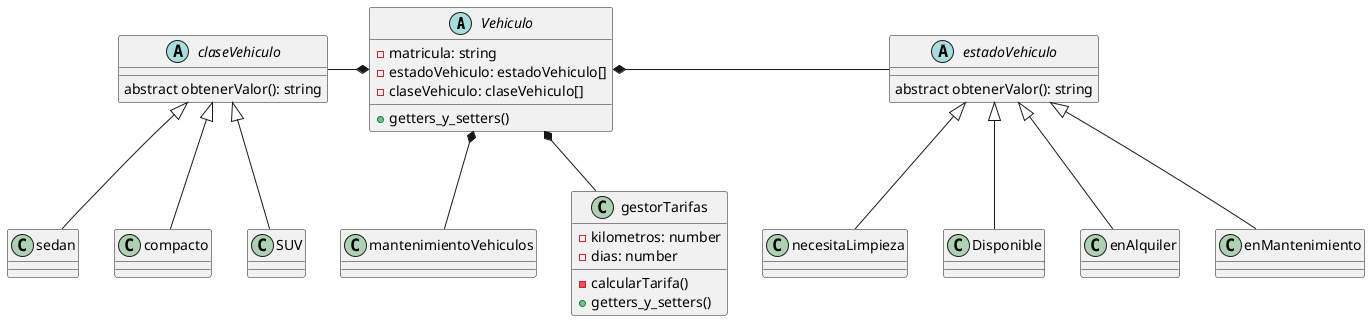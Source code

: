 @startuml

abstract class Vehiculo {
    - matricula: string
    - estadoVehiculo: estadoVehiculo[]
    - claseVehiculo: claseVehiculo[]

    + getters_y_setters()
}

class mantenimientoVehiculos {

}

class gestorTarifas {
    - kilometros: number
    - dias: number
    - calcularTarifa()
    + getters_y_setters()
}

abstract class claseVehiculo {
    abstract obtenerValor(): string
}

class sedan {
    
}

class compacto {

}

class SUV {

}

abstract class estadoVehiculo {
    abstract obtenerValor(): string
}

class necesitaLimpieza {

}

class Disponible {
    
}

class enAlquiler {
    
}

class enMantenimiento {
    
}

' Relaciones

Vehiculo *-d- mantenimientoVehiculos
Vehiculo *-d- gestorTarifas

Vehiculo *-l- claseVehiculo
Vehiculo *-r- estadoVehiculo

claseVehiculo <|-d- sedan
claseVehiculo <|-d- compacto
claseVehiculo <|-d- SUV

estadoVehiculo <|-d- necesitaLimpieza
estadoVehiculo <|-d- Disponible
estadoVehiculo <|-d- enAlquiler
estadoVehiculo <|-d- enMantenimiento




@enduml